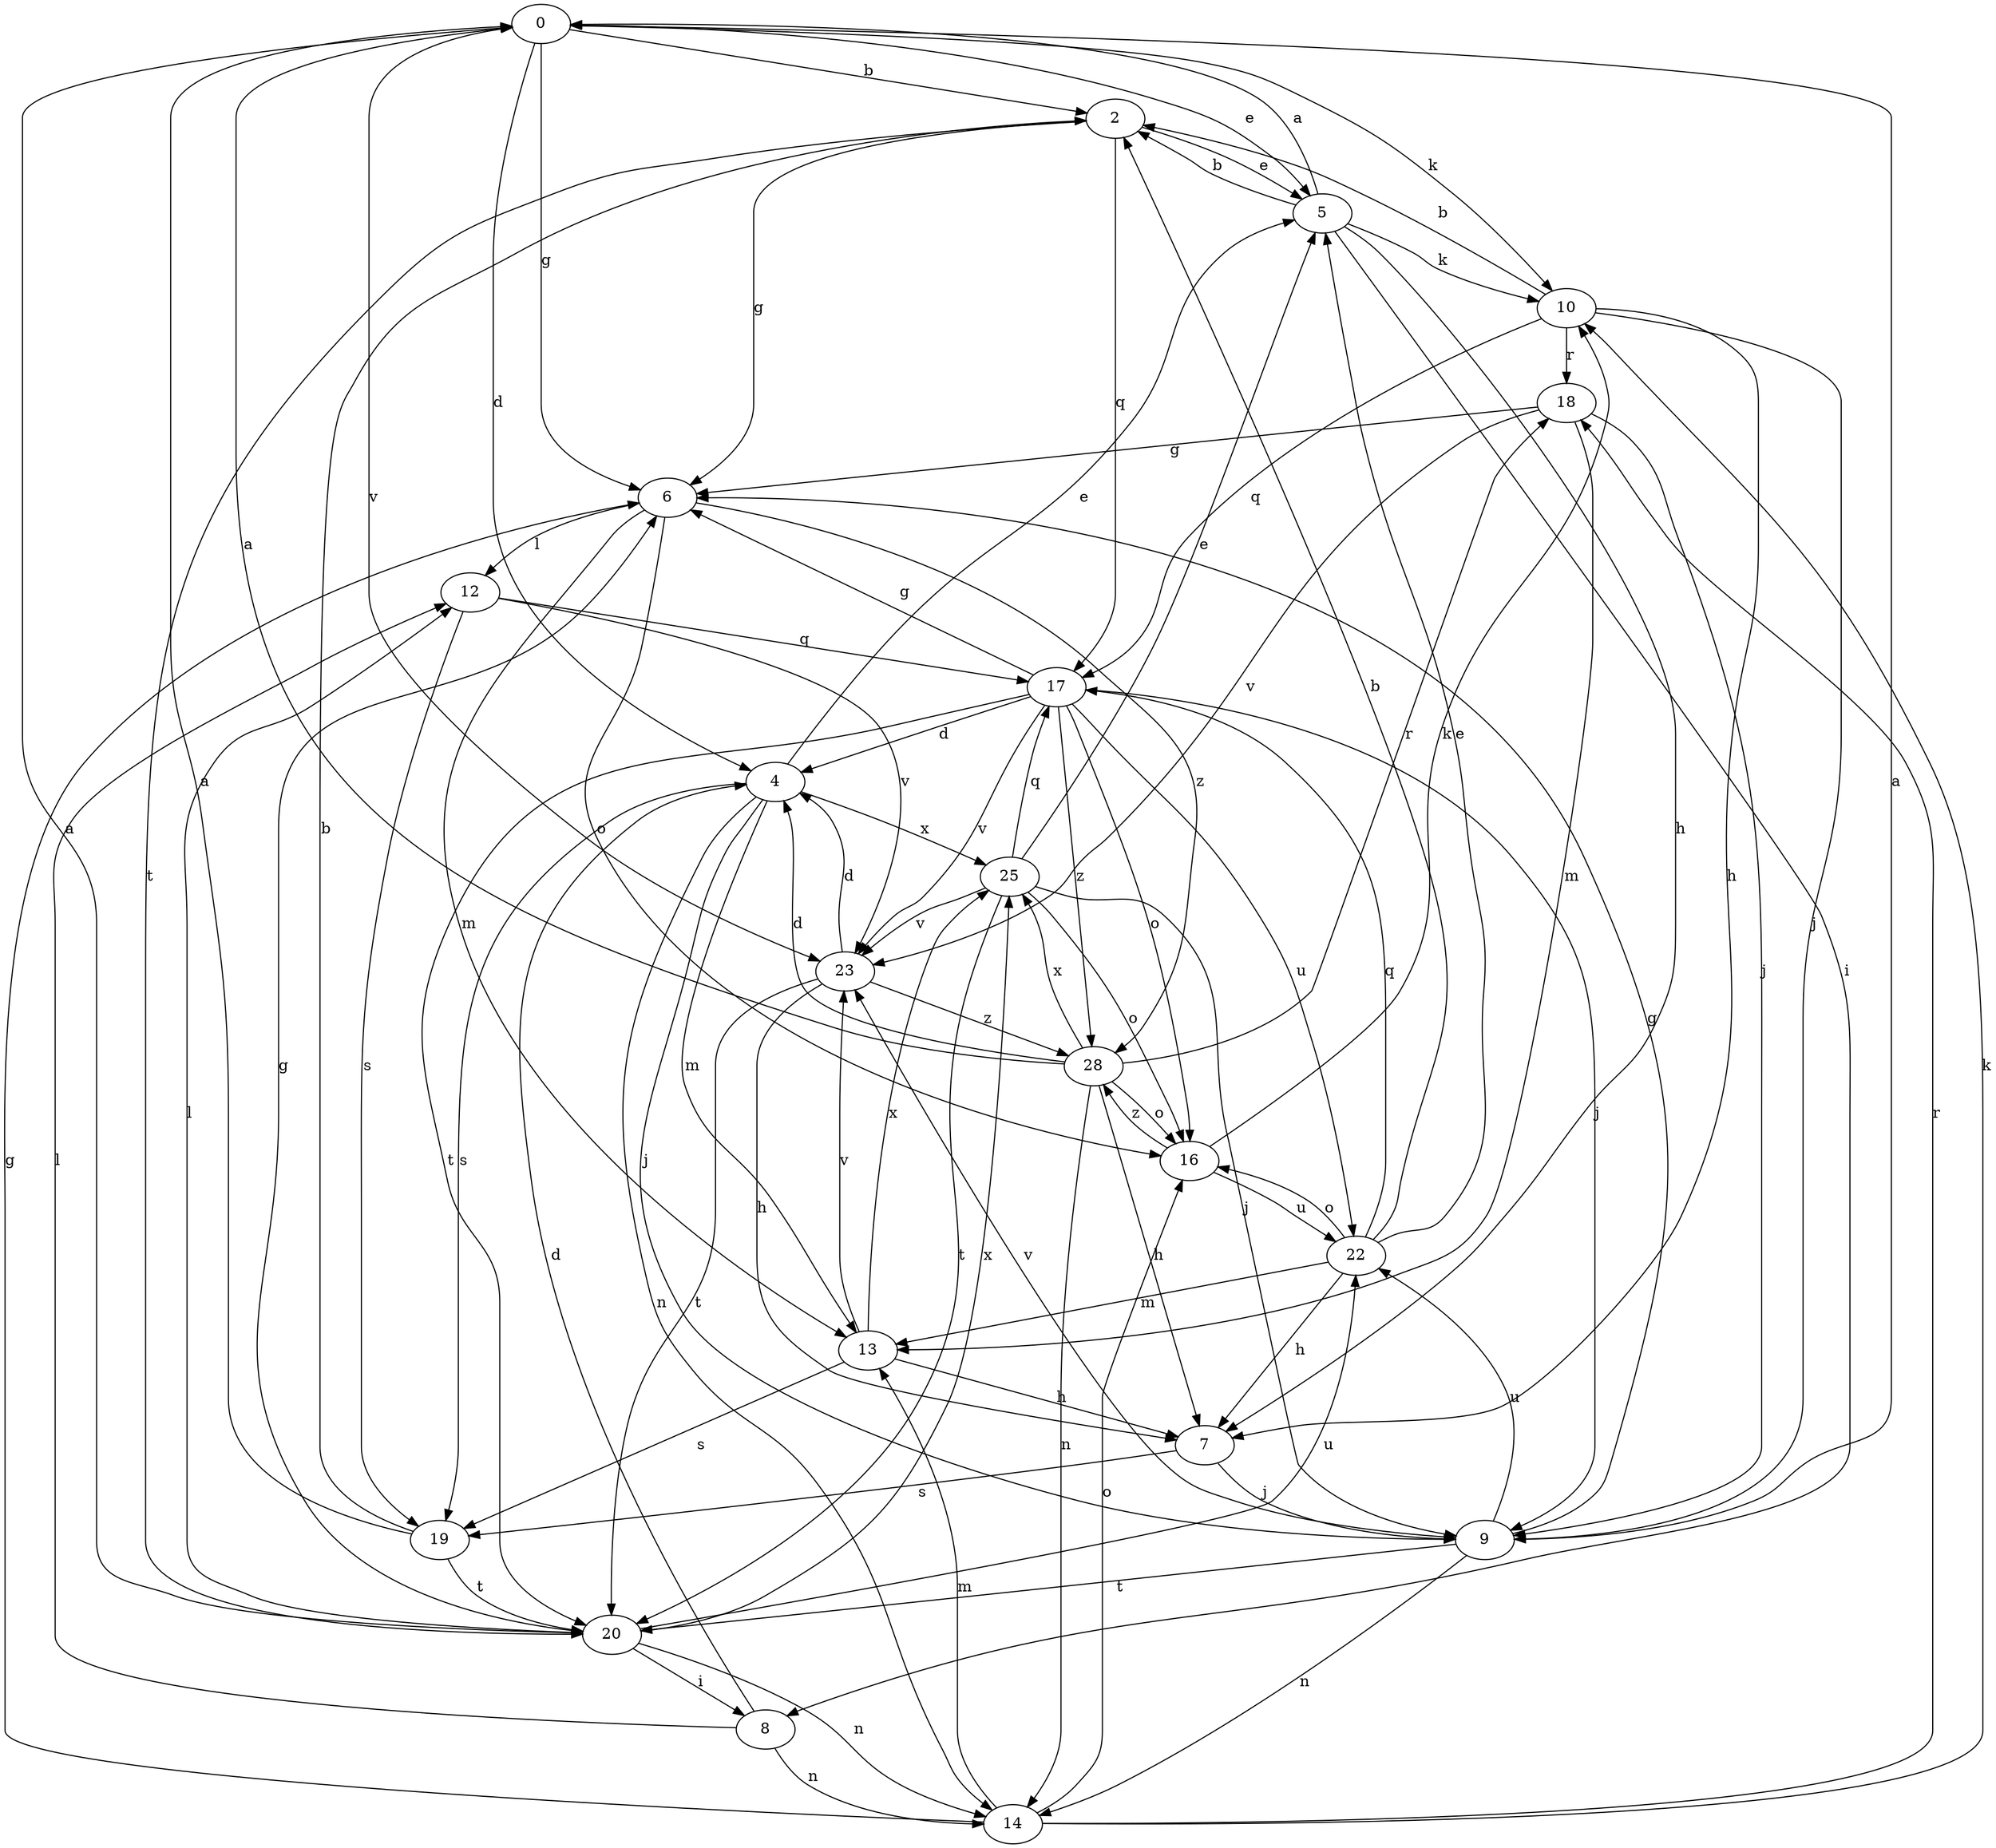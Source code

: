 strict digraph  {
0;
2;
4;
5;
6;
7;
8;
9;
10;
12;
13;
14;
16;
17;
18;
19;
20;
22;
23;
25;
28;
0 -> 2  [label=b];
0 -> 4  [label=d];
0 -> 5  [label=e];
0 -> 6  [label=g];
0 -> 10  [label=k];
0 -> 23  [label=v];
2 -> 5  [label=e];
2 -> 6  [label=g];
2 -> 17  [label=q];
2 -> 20  [label=t];
4 -> 5  [label=e];
4 -> 9  [label=j];
4 -> 13  [label=m];
4 -> 14  [label=n];
4 -> 19  [label=s];
4 -> 25  [label=x];
5 -> 0  [label=a];
5 -> 2  [label=b];
5 -> 7  [label=h];
5 -> 8  [label=i];
5 -> 10  [label=k];
6 -> 12  [label=l];
6 -> 13  [label=m];
6 -> 16  [label=o];
6 -> 28  [label=z];
7 -> 9  [label=j];
7 -> 19  [label=s];
8 -> 4  [label=d];
8 -> 12  [label=l];
8 -> 14  [label=n];
9 -> 0  [label=a];
9 -> 6  [label=g];
9 -> 14  [label=n];
9 -> 20  [label=t];
9 -> 22  [label=u];
9 -> 23  [label=v];
10 -> 2  [label=b];
10 -> 7  [label=h];
10 -> 9  [label=j];
10 -> 17  [label=q];
10 -> 18  [label=r];
12 -> 17  [label=q];
12 -> 19  [label=s];
12 -> 23  [label=v];
13 -> 7  [label=h];
13 -> 19  [label=s];
13 -> 23  [label=v];
13 -> 25  [label=x];
14 -> 6  [label=g];
14 -> 10  [label=k];
14 -> 13  [label=m];
14 -> 16  [label=o];
14 -> 18  [label=r];
16 -> 10  [label=k];
16 -> 22  [label=u];
16 -> 28  [label=z];
17 -> 4  [label=d];
17 -> 6  [label=g];
17 -> 9  [label=j];
17 -> 16  [label=o];
17 -> 20  [label=t];
17 -> 22  [label=u];
17 -> 23  [label=v];
17 -> 28  [label=z];
18 -> 6  [label=g];
18 -> 9  [label=j];
18 -> 13  [label=m];
18 -> 23  [label=v];
19 -> 0  [label=a];
19 -> 2  [label=b];
19 -> 20  [label=t];
20 -> 0  [label=a];
20 -> 6  [label=g];
20 -> 8  [label=i];
20 -> 12  [label=l];
20 -> 14  [label=n];
20 -> 22  [label=u];
20 -> 25  [label=x];
22 -> 2  [label=b];
22 -> 5  [label=e];
22 -> 7  [label=h];
22 -> 13  [label=m];
22 -> 16  [label=o];
22 -> 17  [label=q];
23 -> 4  [label=d];
23 -> 7  [label=h];
23 -> 20  [label=t];
23 -> 28  [label=z];
25 -> 5  [label=e];
25 -> 9  [label=j];
25 -> 16  [label=o];
25 -> 17  [label=q];
25 -> 20  [label=t];
25 -> 23  [label=v];
28 -> 0  [label=a];
28 -> 4  [label=d];
28 -> 7  [label=h];
28 -> 14  [label=n];
28 -> 16  [label=o];
28 -> 18  [label=r];
28 -> 25  [label=x];
}
